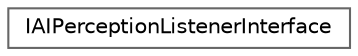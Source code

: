digraph "Graphical Class Hierarchy"
{
 // INTERACTIVE_SVG=YES
 // LATEX_PDF_SIZE
  bgcolor="transparent";
  edge [fontname=Helvetica,fontsize=10,labelfontname=Helvetica,labelfontsize=10];
  node [fontname=Helvetica,fontsize=10,shape=box,height=0.2,width=0.4];
  rankdir="LR";
  Node0 [id="Node000000",label="IAIPerceptionListenerInterface",height=0.2,width=0.4,color="grey40", fillcolor="white", style="filled",URL="$d9/d16/classIAIPerceptionListenerInterface.html",tooltip=" "];
}
